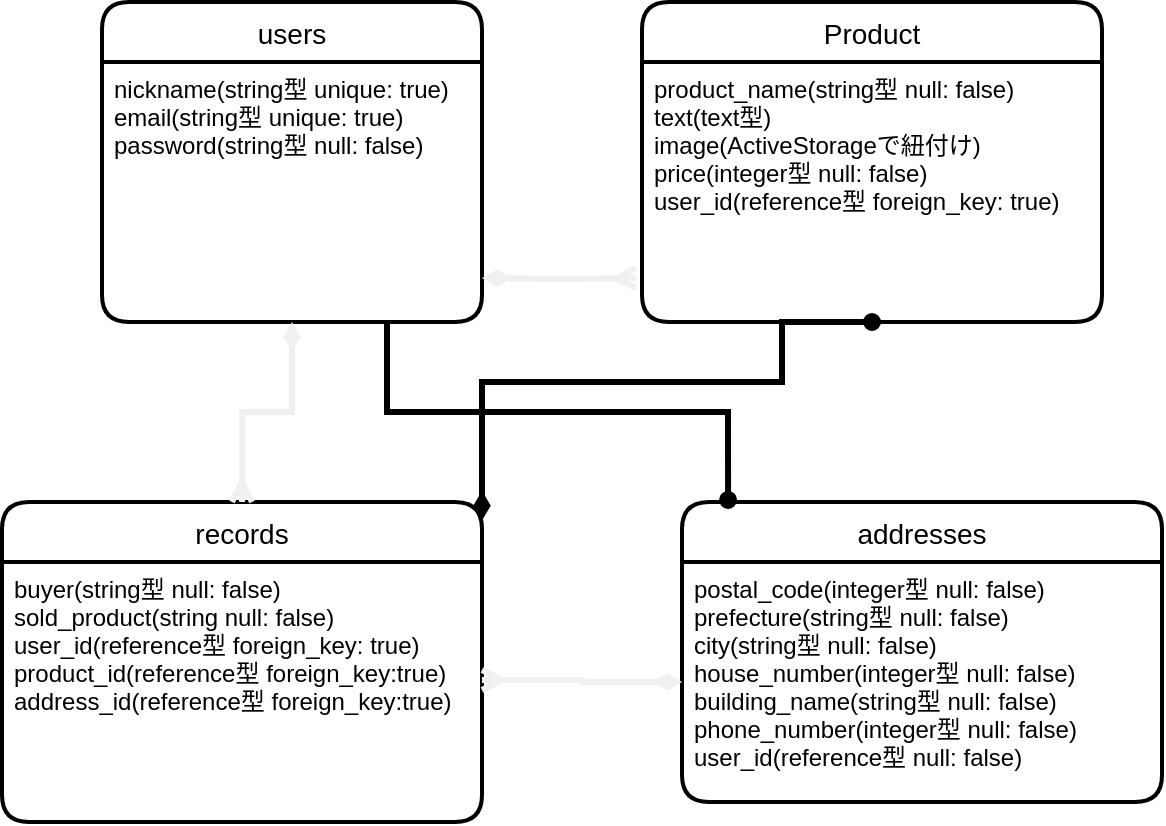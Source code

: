 <mxfile version="13.10.0" type="embed">
    <diagram id="k5QBgGXWfkW_n06dgIt2" name="Page-1">
        <mxGraphModel dx="728" dy="301" grid="1" gridSize="10" guides="1" tooltips="1" connect="1" arrows="1" fold="1" page="1" pageScale="1" pageWidth="850" pageHeight="1100" math="0" shadow="0">
            <root>
                <mxCell id="0"/>
                <mxCell id="1" parent="0"/>
                <mxCell id="jnRH91gwFFDFd9WJd3Wq-1" value="addresses" style="swimlane;childLayout=stackLayout;horizontal=1;startSize=30;horizontalStack=0;rounded=1;fontSize=14;fontStyle=0;strokeWidth=2;resizeParent=0;resizeLast=1;shadow=0;dashed=0;align=center;" parent="1" vertex="1">
                    <mxGeometry x="390" y="270" width="240" height="150" as="geometry"/>
                </mxCell>
                <mxCell id="jnRH91gwFFDFd9WJd3Wq-2" value="postal_code(integer型 null: false)&#10;prefecture(string型 null: false)&#10;city(string型 null: false)&#10;house_number(integer型 null: false)&#10;building_name(string型 null: false)&#10;phone_number(integer型 null: false)&#10;user_id(reference型 null: false)" style="align=left;strokeColor=none;fillColor=none;spacingLeft=4;fontSize=12;verticalAlign=top;resizable=0;rotatable=0;part=1;" parent="jnRH91gwFFDFd9WJd3Wq-1" vertex="1">
                    <mxGeometry y="30" width="240" height="120" as="geometry"/>
                </mxCell>
                <mxCell id="jnRH91gwFFDFd9WJd3Wq-23" style="edgeStyle=orthogonalEdgeStyle;rounded=0;orthogonalLoop=1;jettySize=auto;html=1;exitX=1;exitY=0.058;exitDx=0;exitDy=0;entryX=0.5;entryY=1;entryDx=0;entryDy=0;startArrow=diamondThin;startFill=1;endArrow=oval;endFill=1;strokeWidth=3;exitPerimeter=0;" parent="1" source="jnRH91gwFFDFd9WJd3Wq-3" target="jnRH91gwFFDFd9WJd3Wq-21" edge="1">
                    <mxGeometry relative="1" as="geometry">
                        <Array as="points">
                            <mxPoint x="290" y="210"/>
                            <mxPoint x="440" y="210"/>
                        </Array>
                    </mxGeometry>
                </mxCell>
                <mxCell id="jnRH91gwFFDFd9WJd3Wq-3" value="records" style="swimlane;childLayout=stackLayout;horizontal=1;startSize=30;horizontalStack=0;rounded=1;fontSize=14;fontStyle=0;strokeWidth=2;resizeParent=0;resizeLast=1;shadow=0;dashed=0;align=center;" parent="1" vertex="1">
                    <mxGeometry x="50" y="270" width="240" height="160" as="geometry"/>
                </mxCell>
                <mxCell id="jnRH91gwFFDFd9WJd3Wq-4" value="buyer(string型 null: false)&#10;sold_product(string null: false)&#10;user_id(reference型 foreign_key: true)&#10;product_id(reference型 foreign_key:true)&#10;address_id(reference型 foreign_key:true)&#10;" style="align=left;strokeColor=none;fillColor=none;spacingLeft=4;fontSize=12;verticalAlign=top;resizable=0;rotatable=0;part=1;" parent="jnRH91gwFFDFd9WJd3Wq-3" vertex="1">
                    <mxGeometry y="30" width="240" height="130" as="geometry"/>
                </mxCell>
                <mxCell id="jnRH91gwFFDFd9WJd3Wq-8" value="users" style="swimlane;childLayout=stackLayout;horizontal=1;startSize=30;horizontalStack=0;rounded=1;fontSize=14;fontStyle=0;strokeWidth=2;resizeParent=0;resizeLast=1;shadow=0;dashed=0;align=center;" parent="1" vertex="1">
                    <mxGeometry x="100" y="20" width="190" height="160" as="geometry"/>
                </mxCell>
                <mxCell id="jnRH91gwFFDFd9WJd3Wq-9" value="nickname(string型 unique: true)&#10;email(string型 unique: true)&#10;password(string型 null: false)" style="align=left;strokeColor=none;fillColor=none;spacingLeft=4;fontSize=12;verticalAlign=top;resizable=0;rotatable=0;part=1;" parent="jnRH91gwFFDFd9WJd3Wq-8" vertex="1">
                    <mxGeometry y="30" width="190" height="130" as="geometry"/>
                </mxCell>
                <mxCell id="jnRH91gwFFDFd9WJd3Wq-13" style="edgeStyle=orthogonalEdgeStyle;rounded=0;orthogonalLoop=1;jettySize=auto;html=1;strokeWidth=1;startArrow=diamondThin;startFill=1;entryX=-0.012;entryY=0.5;entryDx=0;entryDy=0;entryPerimeter=0;strokeColor=none;endArrow=ERmany;endFill=0;" parent="1" edge="1">
                    <mxGeometry relative="1" as="geometry">
                        <mxPoint x="440" y="115" as="sourcePoint"/>
                        <mxPoint x="358.08" y="135" as="targetPoint"/>
                    </mxGeometry>
                </mxCell>
                <mxCell id="jnRH91gwFFDFd9WJd3Wq-16" style="edgeStyle=orthogonalEdgeStyle;rounded=0;orthogonalLoop=1;jettySize=auto;html=1;startArrow=diamondThin;startFill=1;endArrow=ERmany;endFill=0;strokeColor=#f0f0f0;strokeWidth=3;entryX=-0.013;entryY=0.831;entryDx=0;entryDy=0;entryPerimeter=0;" parent="1" target="jnRH91gwFFDFd9WJd3Wq-22" edge="1">
                    <mxGeometry relative="1" as="geometry">
                        <mxPoint x="360" y="158" as="targetPoint"/>
                        <mxPoint x="290" y="158" as="sourcePoint"/>
                    </mxGeometry>
                </mxCell>
                <mxCell id="jnRH91gwFFDFd9WJd3Wq-17" style="edgeStyle=orthogonalEdgeStyle;rounded=0;orthogonalLoop=1;jettySize=auto;html=1;entryX=0.5;entryY=0;entryDx=0;entryDy=0;startArrow=diamondThin;startFill=1;endArrow=ERmany;endFill=0;strokeColor=#f0f0f0;strokeWidth=3;exitX=0.5;exitY=1;exitDx=0;exitDy=0;" parent="1" source="jnRH91gwFFDFd9WJd3Wq-9" target="jnRH91gwFFDFd9WJd3Wq-3" edge="1">
                    <mxGeometry relative="1" as="geometry">
                        <mxPoint x="195" y="170" as="sourcePoint"/>
                    </mxGeometry>
                </mxCell>
                <mxCell id="jnRH91gwFFDFd9WJd3Wq-20" style="edgeStyle=orthogonalEdgeStyle;rounded=0;orthogonalLoop=1;jettySize=auto;html=1;exitX=0;exitY=0.5;exitDx=0;exitDy=0;entryX=1;entryY=0.454;entryDx=0;entryDy=0;startArrow=diamondThin;startFill=1;endArrow=ERmany;endFill=0;strokeColor=#f0f0f0;strokeWidth=3;entryPerimeter=0;" parent="1" source="jnRH91gwFFDFd9WJd3Wq-2" target="jnRH91gwFFDFd9WJd3Wq-4" edge="1">
                    <mxGeometry relative="1" as="geometry"/>
                </mxCell>
                <mxCell id="jnRH91gwFFDFd9WJd3Wq-21" value="Product" style="swimlane;childLayout=stackLayout;horizontal=1;startSize=30;horizontalStack=0;rounded=1;fontSize=14;fontStyle=0;strokeWidth=2;resizeParent=0;resizeLast=1;shadow=0;dashed=0;align=center;" parent="1" vertex="1">
                    <mxGeometry x="370" y="20" width="230" height="160" as="geometry"/>
                </mxCell>
                <mxCell id="jnRH91gwFFDFd9WJd3Wq-22" value="product_name(string型 null: false)&#10;text(text型)&#10;image(ActiveStorageで紐付け)&#10;price(integer型 null: false)&#10;user_id(reference型 foreign_key: true)" style="align=left;strokeColor=none;fillColor=none;spacingLeft=4;fontSize=12;verticalAlign=top;resizable=0;rotatable=0;part=1;" parent="jnRH91gwFFDFd9WJd3Wq-21" vertex="1">
                    <mxGeometry y="30" width="230" height="130" as="geometry"/>
                </mxCell>
                <mxCell id="2" style="edgeStyle=orthogonalEdgeStyle;rounded=0;orthogonalLoop=1;jettySize=auto;html=1;exitX=0.75;exitY=1;exitDx=0;exitDy=0;entryX=0.096;entryY=-0.007;entryDx=0;entryDy=0;endArrow=oval;endFill=1;entryPerimeter=0;strokeWidth=3;" edge="1" parent="1" source="jnRH91gwFFDFd9WJd3Wq-9" target="jnRH91gwFFDFd9WJd3Wq-1">
                    <mxGeometry relative="1" as="geometry"/>
                </mxCell>
            </root>
        </mxGraphModel>
    </diagram>
</mxfile>